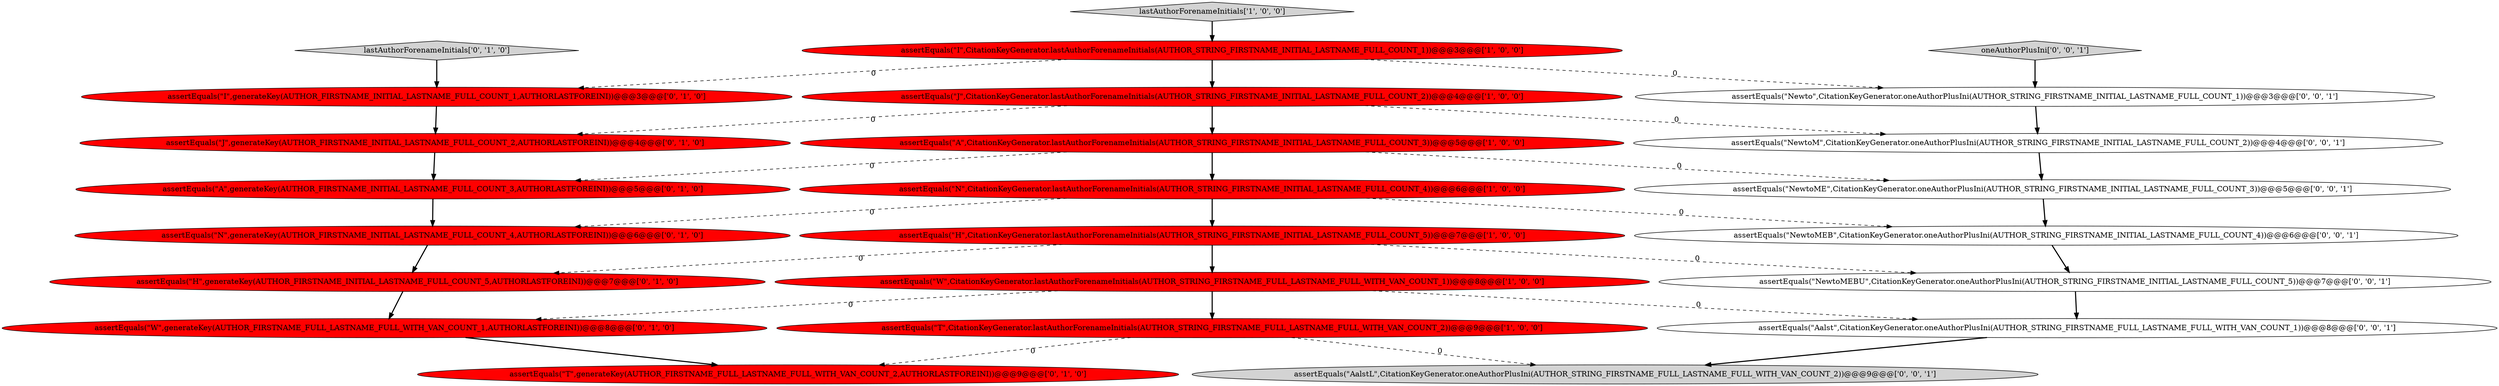 digraph {
4 [style = filled, label = "assertEquals(\"H\",CitationKeyGenerator.lastAuthorForenameInitials(AUTHOR_STRING_FIRSTNAME_INITIAL_LASTNAME_FULL_COUNT_5))@@@7@@@['1', '0', '0']", fillcolor = red, shape = ellipse image = "AAA1AAABBB1BBB"];
21 [style = filled, label = "assertEquals(\"NewtoM\",CitationKeyGenerator.oneAuthorPlusIni(AUTHOR_STRING_FIRSTNAME_INITIAL_LASTNAME_FULL_COUNT_2))@@@4@@@['0', '0', '1']", fillcolor = white, shape = ellipse image = "AAA0AAABBB3BBB"];
16 [style = filled, label = "assertEquals(\"NewtoMEB\",CitationKeyGenerator.oneAuthorPlusIni(AUTHOR_STRING_FIRSTNAME_INITIAL_LASTNAME_FULL_COUNT_4))@@@6@@@['0', '0', '1']", fillcolor = white, shape = ellipse image = "AAA0AAABBB3BBB"];
9 [style = filled, label = "assertEquals(\"T\",generateKey(AUTHOR_FIRSTNAME_FULL_LASTNAME_FULL_WITH_VAN_COUNT_2,AUTHORLASTFOREINI))@@@9@@@['0', '1', '0']", fillcolor = red, shape = ellipse image = "AAA1AAABBB2BBB"];
0 [style = filled, label = "assertEquals(\"I\",CitationKeyGenerator.lastAuthorForenameInitials(AUTHOR_STRING_FIRSTNAME_INITIAL_LASTNAME_FULL_COUNT_1))@@@3@@@['1', '0', '0']", fillcolor = red, shape = ellipse image = "AAA1AAABBB1BBB"];
20 [style = filled, label = "assertEquals(\"Aalst\",CitationKeyGenerator.oneAuthorPlusIni(AUTHOR_STRING_FIRSTNAME_FULL_LASTNAME_FULL_WITH_VAN_COUNT_1))@@@8@@@['0', '0', '1']", fillcolor = white, shape = ellipse image = "AAA0AAABBB3BBB"];
6 [style = filled, label = "assertEquals(\"T\",CitationKeyGenerator.lastAuthorForenameInitials(AUTHOR_STRING_FIRSTNAME_FULL_LASTNAME_FULL_WITH_VAN_COUNT_2))@@@9@@@['1', '0', '0']", fillcolor = red, shape = ellipse image = "AAA1AAABBB1BBB"];
7 [style = filled, label = "assertEquals(\"N\",CitationKeyGenerator.lastAuthorForenameInitials(AUTHOR_STRING_FIRSTNAME_INITIAL_LASTNAME_FULL_COUNT_4))@@@6@@@['1', '0', '0']", fillcolor = red, shape = ellipse image = "AAA1AAABBB1BBB"];
2 [style = filled, label = "assertEquals(\"A\",CitationKeyGenerator.lastAuthorForenameInitials(AUTHOR_STRING_FIRSTNAME_INITIAL_LASTNAME_FULL_COUNT_3))@@@5@@@['1', '0', '0']", fillcolor = red, shape = ellipse image = "AAA1AAABBB1BBB"];
18 [style = filled, label = "assertEquals(\"NewtoMEBU\",CitationKeyGenerator.oneAuthorPlusIni(AUTHOR_STRING_FIRSTNAME_INITIAL_LASTNAME_FULL_COUNT_5))@@@7@@@['0', '0', '1']", fillcolor = white, shape = ellipse image = "AAA0AAABBB3BBB"];
5 [style = filled, label = "lastAuthorForenameInitials['1', '0', '0']", fillcolor = lightgray, shape = diamond image = "AAA0AAABBB1BBB"];
12 [style = filled, label = "lastAuthorForenameInitials['0', '1', '0']", fillcolor = lightgray, shape = diamond image = "AAA0AAABBB2BBB"];
17 [style = filled, label = "oneAuthorPlusIni['0', '0', '1']", fillcolor = lightgray, shape = diamond image = "AAA0AAABBB3BBB"];
19 [style = filled, label = "assertEquals(\"Newto\",CitationKeyGenerator.oneAuthorPlusIni(AUTHOR_STRING_FIRSTNAME_INITIAL_LASTNAME_FULL_COUNT_1))@@@3@@@['0', '0', '1']", fillcolor = white, shape = ellipse image = "AAA0AAABBB3BBB"];
11 [style = filled, label = "assertEquals(\"A\",generateKey(AUTHOR_FIRSTNAME_INITIAL_LASTNAME_FULL_COUNT_3,AUTHORLASTFOREINI))@@@5@@@['0', '1', '0']", fillcolor = red, shape = ellipse image = "AAA1AAABBB2BBB"];
8 [style = filled, label = "assertEquals(\"N\",generateKey(AUTHOR_FIRSTNAME_INITIAL_LASTNAME_FULL_COUNT_4,AUTHORLASTFOREINI))@@@6@@@['0', '1', '0']", fillcolor = red, shape = ellipse image = "AAA1AAABBB2BBB"];
23 [style = filled, label = "assertEquals(\"AalstL\",CitationKeyGenerator.oneAuthorPlusIni(AUTHOR_STRING_FIRSTNAME_FULL_LASTNAME_FULL_WITH_VAN_COUNT_2))@@@9@@@['0', '0', '1']", fillcolor = lightgray, shape = ellipse image = "AAA0AAABBB3BBB"];
15 [style = filled, label = "assertEquals(\"H\",generateKey(AUTHOR_FIRSTNAME_INITIAL_LASTNAME_FULL_COUNT_5,AUTHORLASTFOREINI))@@@7@@@['0', '1', '0']", fillcolor = red, shape = ellipse image = "AAA1AAABBB2BBB"];
14 [style = filled, label = "assertEquals(\"W\",generateKey(AUTHOR_FIRSTNAME_FULL_LASTNAME_FULL_WITH_VAN_COUNT_1,AUTHORLASTFOREINI))@@@8@@@['0', '1', '0']", fillcolor = red, shape = ellipse image = "AAA1AAABBB2BBB"];
22 [style = filled, label = "assertEquals(\"NewtoME\",CitationKeyGenerator.oneAuthorPlusIni(AUTHOR_STRING_FIRSTNAME_INITIAL_LASTNAME_FULL_COUNT_3))@@@5@@@['0', '0', '1']", fillcolor = white, shape = ellipse image = "AAA0AAABBB3BBB"];
13 [style = filled, label = "assertEquals(\"I\",generateKey(AUTHOR_FIRSTNAME_INITIAL_LASTNAME_FULL_COUNT_1,AUTHORLASTFOREINI))@@@3@@@['0', '1', '0']", fillcolor = red, shape = ellipse image = "AAA1AAABBB2BBB"];
10 [style = filled, label = "assertEquals(\"J\",generateKey(AUTHOR_FIRSTNAME_INITIAL_LASTNAME_FULL_COUNT_2,AUTHORLASTFOREINI))@@@4@@@['0', '1', '0']", fillcolor = red, shape = ellipse image = "AAA1AAABBB2BBB"];
3 [style = filled, label = "assertEquals(\"W\",CitationKeyGenerator.lastAuthorForenameInitials(AUTHOR_STRING_FIRSTNAME_FULL_LASTNAME_FULL_WITH_VAN_COUNT_1))@@@8@@@['1', '0', '0']", fillcolor = red, shape = ellipse image = "AAA1AAABBB1BBB"];
1 [style = filled, label = "assertEquals(\"J\",CitationKeyGenerator.lastAuthorForenameInitials(AUTHOR_STRING_FIRSTNAME_INITIAL_LASTNAME_FULL_COUNT_2))@@@4@@@['1', '0', '0']", fillcolor = red, shape = ellipse image = "AAA1AAABBB1BBB"];
13->10 [style = bold, label=""];
4->18 [style = dashed, label="0"];
4->3 [style = bold, label=""];
16->18 [style = bold, label=""];
8->15 [style = bold, label=""];
15->14 [style = bold, label=""];
22->16 [style = bold, label=""];
7->16 [style = dashed, label="0"];
0->19 [style = dashed, label="0"];
6->9 [style = dashed, label="0"];
7->8 [style = dashed, label="0"];
3->6 [style = bold, label=""];
1->21 [style = dashed, label="0"];
1->10 [style = dashed, label="0"];
7->4 [style = bold, label=""];
17->19 [style = bold, label=""];
12->13 [style = bold, label=""];
18->20 [style = bold, label=""];
20->23 [style = bold, label=""];
5->0 [style = bold, label=""];
21->22 [style = bold, label=""];
0->1 [style = bold, label=""];
4->15 [style = dashed, label="0"];
0->13 [style = dashed, label="0"];
3->20 [style = dashed, label="0"];
11->8 [style = bold, label=""];
2->11 [style = dashed, label="0"];
14->9 [style = bold, label=""];
1->2 [style = bold, label=""];
2->7 [style = bold, label=""];
3->14 [style = dashed, label="0"];
2->22 [style = dashed, label="0"];
6->23 [style = dashed, label="0"];
10->11 [style = bold, label=""];
19->21 [style = bold, label=""];
}
